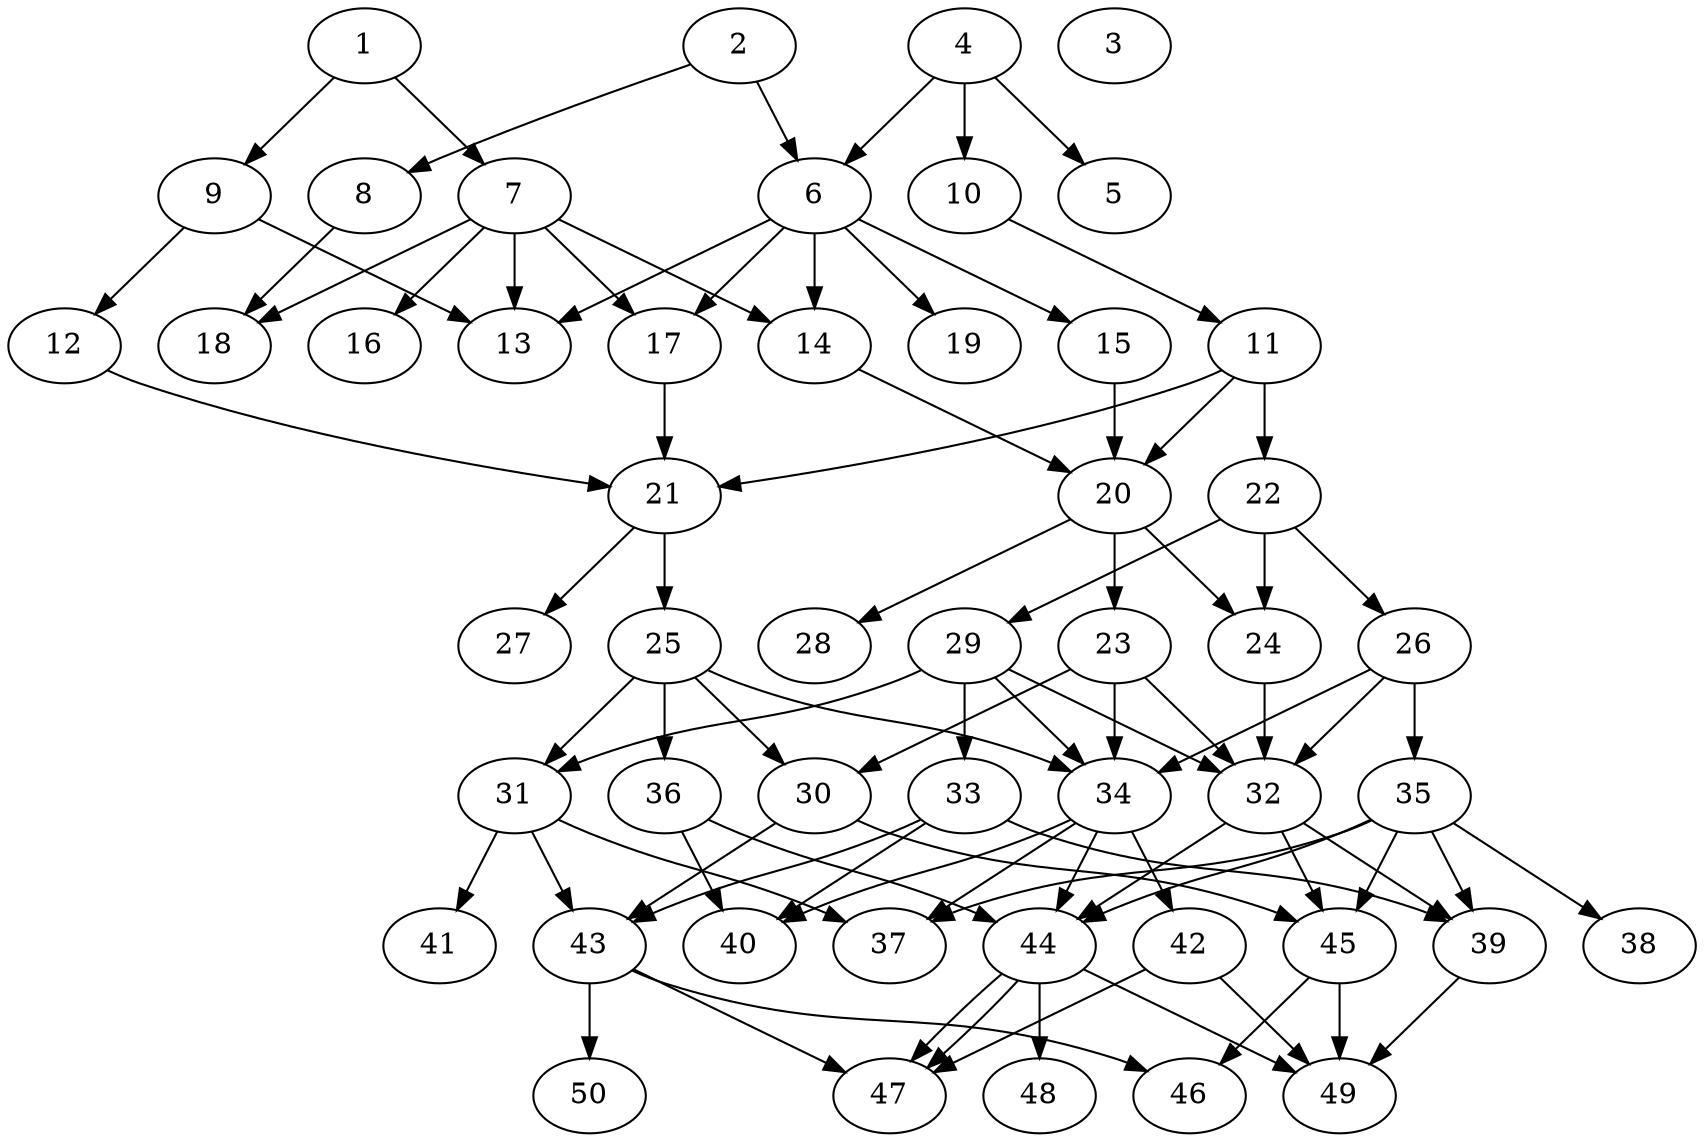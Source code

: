 // DAG automatically generated by daggen at Tue Aug  6 16:32:29 2019
// ./daggen --dot -n 50 --ccr 0.4 --fat 0.5 --regular 0.5 --density 0.5 --mindata 5242880 --maxdata 52428800 
digraph G {
  1 [size="18841600", alpha="0.16", expect_size="7536640"] 
  1 -> 7 [size ="7536640"]
  1 -> 9 [size ="7536640"]
  2 [size="92047360", alpha="0.15", expect_size="36818944"] 
  2 -> 6 [size ="36818944"]
  2 -> 8 [size ="36818944"]
  3 [size="92702720", alpha="0.07", expect_size="37081088"] 
  4 [size="56796160", alpha="0.18", expect_size="22718464"] 
  4 -> 5 [size ="22718464"]
  4 -> 6 [size ="22718464"]
  4 -> 10 [size ="22718464"]
  5 [size="19333120", alpha="0.01", expect_size="7733248"] 
  6 [size="92556800", alpha="0.09", expect_size="37022720"] 
  6 -> 13 [size ="37022720"]
  6 -> 14 [size ="37022720"]
  6 -> 15 [size ="37022720"]
  6 -> 17 [size ="37022720"]
  6 -> 19 [size ="37022720"]
  7 [size="81781760", alpha="0.14", expect_size="32712704"] 
  7 -> 13 [size ="32712704"]
  7 -> 14 [size ="32712704"]
  7 -> 16 [size ="32712704"]
  7 -> 17 [size ="32712704"]
  7 -> 18 [size ="32712704"]
  8 [size="115468800", alpha="0.17", expect_size="46187520"] 
  8 -> 18 [size ="46187520"]
  9 [size="40527360", alpha="0.17", expect_size="16210944"] 
  9 -> 12 [size ="16210944"]
  9 -> 13 [size ="16210944"]
  10 [size="107489280", alpha="0.15", expect_size="42995712"] 
  10 -> 11 [size ="42995712"]
  11 [size="79493120", alpha="0.15", expect_size="31797248"] 
  11 -> 20 [size ="31797248"]
  11 -> 21 [size ="31797248"]
  11 -> 22 [size ="31797248"]
  12 [size="56404480", alpha="0.11", expect_size="22561792"] 
  12 -> 21 [size ="22561792"]
  13 [size="24947200", alpha="0.10", expect_size="9978880"] 
  14 [size="65507840", alpha="0.13", expect_size="26203136"] 
  14 -> 20 [size ="26203136"]
  15 [size="51793920", alpha="0.20", expect_size="20717568"] 
  15 -> 20 [size ="20717568"]
  16 [size="58416640", alpha="0.06", expect_size="23366656"] 
  17 [size="112186880", alpha="0.01", expect_size="44874752"] 
  17 -> 21 [size ="44874752"]
  18 [size="77675520", alpha="0.04", expect_size="31070208"] 
  19 [size="62031360", alpha="0.06", expect_size="24812544"] 
  20 [size="46681600", alpha="0.17", expect_size="18672640"] 
  20 -> 23 [size ="18672640"]
  20 -> 24 [size ="18672640"]
  20 -> 28 [size ="18672640"]
  21 [size="14341120", alpha="0.09", expect_size="5736448"] 
  21 -> 25 [size ="5736448"]
  21 -> 27 [size ="5736448"]
  22 [size="101488640", alpha="0.15", expect_size="40595456"] 
  22 -> 24 [size ="40595456"]
  22 -> 26 [size ="40595456"]
  22 -> 29 [size ="40595456"]
  23 [size="49313280", alpha="0.14", expect_size="19725312"] 
  23 -> 30 [size ="19725312"]
  23 -> 32 [size ="19725312"]
  23 -> 34 [size ="19725312"]
  24 [size="110348800", alpha="0.01", expect_size="44139520"] 
  24 -> 32 [size ="44139520"]
  25 [size="70737920", alpha="0.09", expect_size="28295168"] 
  25 -> 30 [size ="28295168"]
  25 -> 31 [size ="28295168"]
  25 -> 34 [size ="28295168"]
  25 -> 36 [size ="28295168"]
  26 [size="70481920", alpha="0.10", expect_size="28192768"] 
  26 -> 32 [size ="28192768"]
  26 -> 34 [size ="28192768"]
  26 -> 35 [size ="28192768"]
  27 [size="107929600", alpha="0.03", expect_size="43171840"] 
  28 [size="116062720", alpha="0.13", expect_size="46425088"] 
  29 [size="23879680", alpha="0.08", expect_size="9551872"] 
  29 -> 31 [size ="9551872"]
  29 -> 32 [size ="9551872"]
  29 -> 33 [size ="9551872"]
  29 -> 34 [size ="9551872"]
  30 [size="56903680", alpha="0.19", expect_size="22761472"] 
  30 -> 43 [size ="22761472"]
  30 -> 45 [size ="22761472"]
  31 [size="39226880", alpha="0.01", expect_size="15690752"] 
  31 -> 37 [size ="15690752"]
  31 -> 41 [size ="15690752"]
  31 -> 43 [size ="15690752"]
  32 [size="94548480", alpha="0.10", expect_size="37819392"] 
  32 -> 39 [size ="37819392"]
  32 -> 44 [size ="37819392"]
  32 -> 45 [size ="37819392"]
  33 [size="65879040", alpha="0.02", expect_size="26351616"] 
  33 -> 39 [size ="26351616"]
  33 -> 40 [size ="26351616"]
  33 -> 43 [size ="26351616"]
  34 [size="32814080", alpha="0.02", expect_size="13125632"] 
  34 -> 37 [size ="13125632"]
  34 -> 40 [size ="13125632"]
  34 -> 42 [size ="13125632"]
  34 -> 44 [size ="13125632"]
  35 [size="39047680", alpha="0.09", expect_size="15619072"] 
  35 -> 37 [size ="15619072"]
  35 -> 38 [size ="15619072"]
  35 -> 39 [size ="15619072"]
  35 -> 44 [size ="15619072"]
  35 -> 45 [size ="15619072"]
  36 [size="90803200", alpha="0.03", expect_size="36321280"] 
  36 -> 40 [size ="36321280"]
  36 -> 44 [size ="36321280"]
  37 [size="31603200", alpha="0.15", expect_size="12641280"] 
  38 [size="48087040", alpha="0.17", expect_size="19234816"] 
  39 [size="124648960", alpha="0.08", expect_size="49859584"] 
  39 -> 49 [size ="49859584"]
  40 [size="52787200", alpha="0.04", expect_size="21114880"] 
  41 [size="44843520", alpha="0.00", expect_size="17937408"] 
  42 [size="49246720", alpha="0.12", expect_size="19698688"] 
  42 -> 47 [size ="19698688"]
  42 -> 49 [size ="19698688"]
  43 [size="109291520", alpha="0.10", expect_size="43716608"] 
  43 -> 46 [size ="43716608"]
  43 -> 47 [size ="43716608"]
  43 -> 50 [size ="43716608"]
  44 [size="118855680", alpha="0.04", expect_size="47542272"] 
  44 -> 47 [size ="47542272"]
  44 -> 47 [size ="47542272"]
  44 -> 48 [size ="47542272"]
  44 -> 49 [size ="47542272"]
  45 [size="130337280", alpha="0.08", expect_size="52134912"] 
  45 -> 46 [size ="52134912"]
  45 -> 49 [size ="52134912"]
  46 [size="64463360", alpha="0.01", expect_size="25785344"] 
  47 [size="84508160", alpha="0.11", expect_size="33803264"] 
  48 [size="53624320", alpha="0.18", expect_size="21449728"] 
  49 [size="36380160", alpha="0.07", expect_size="14552064"] 
  50 [size="81702400", alpha="0.03", expect_size="32680960"] 
}
